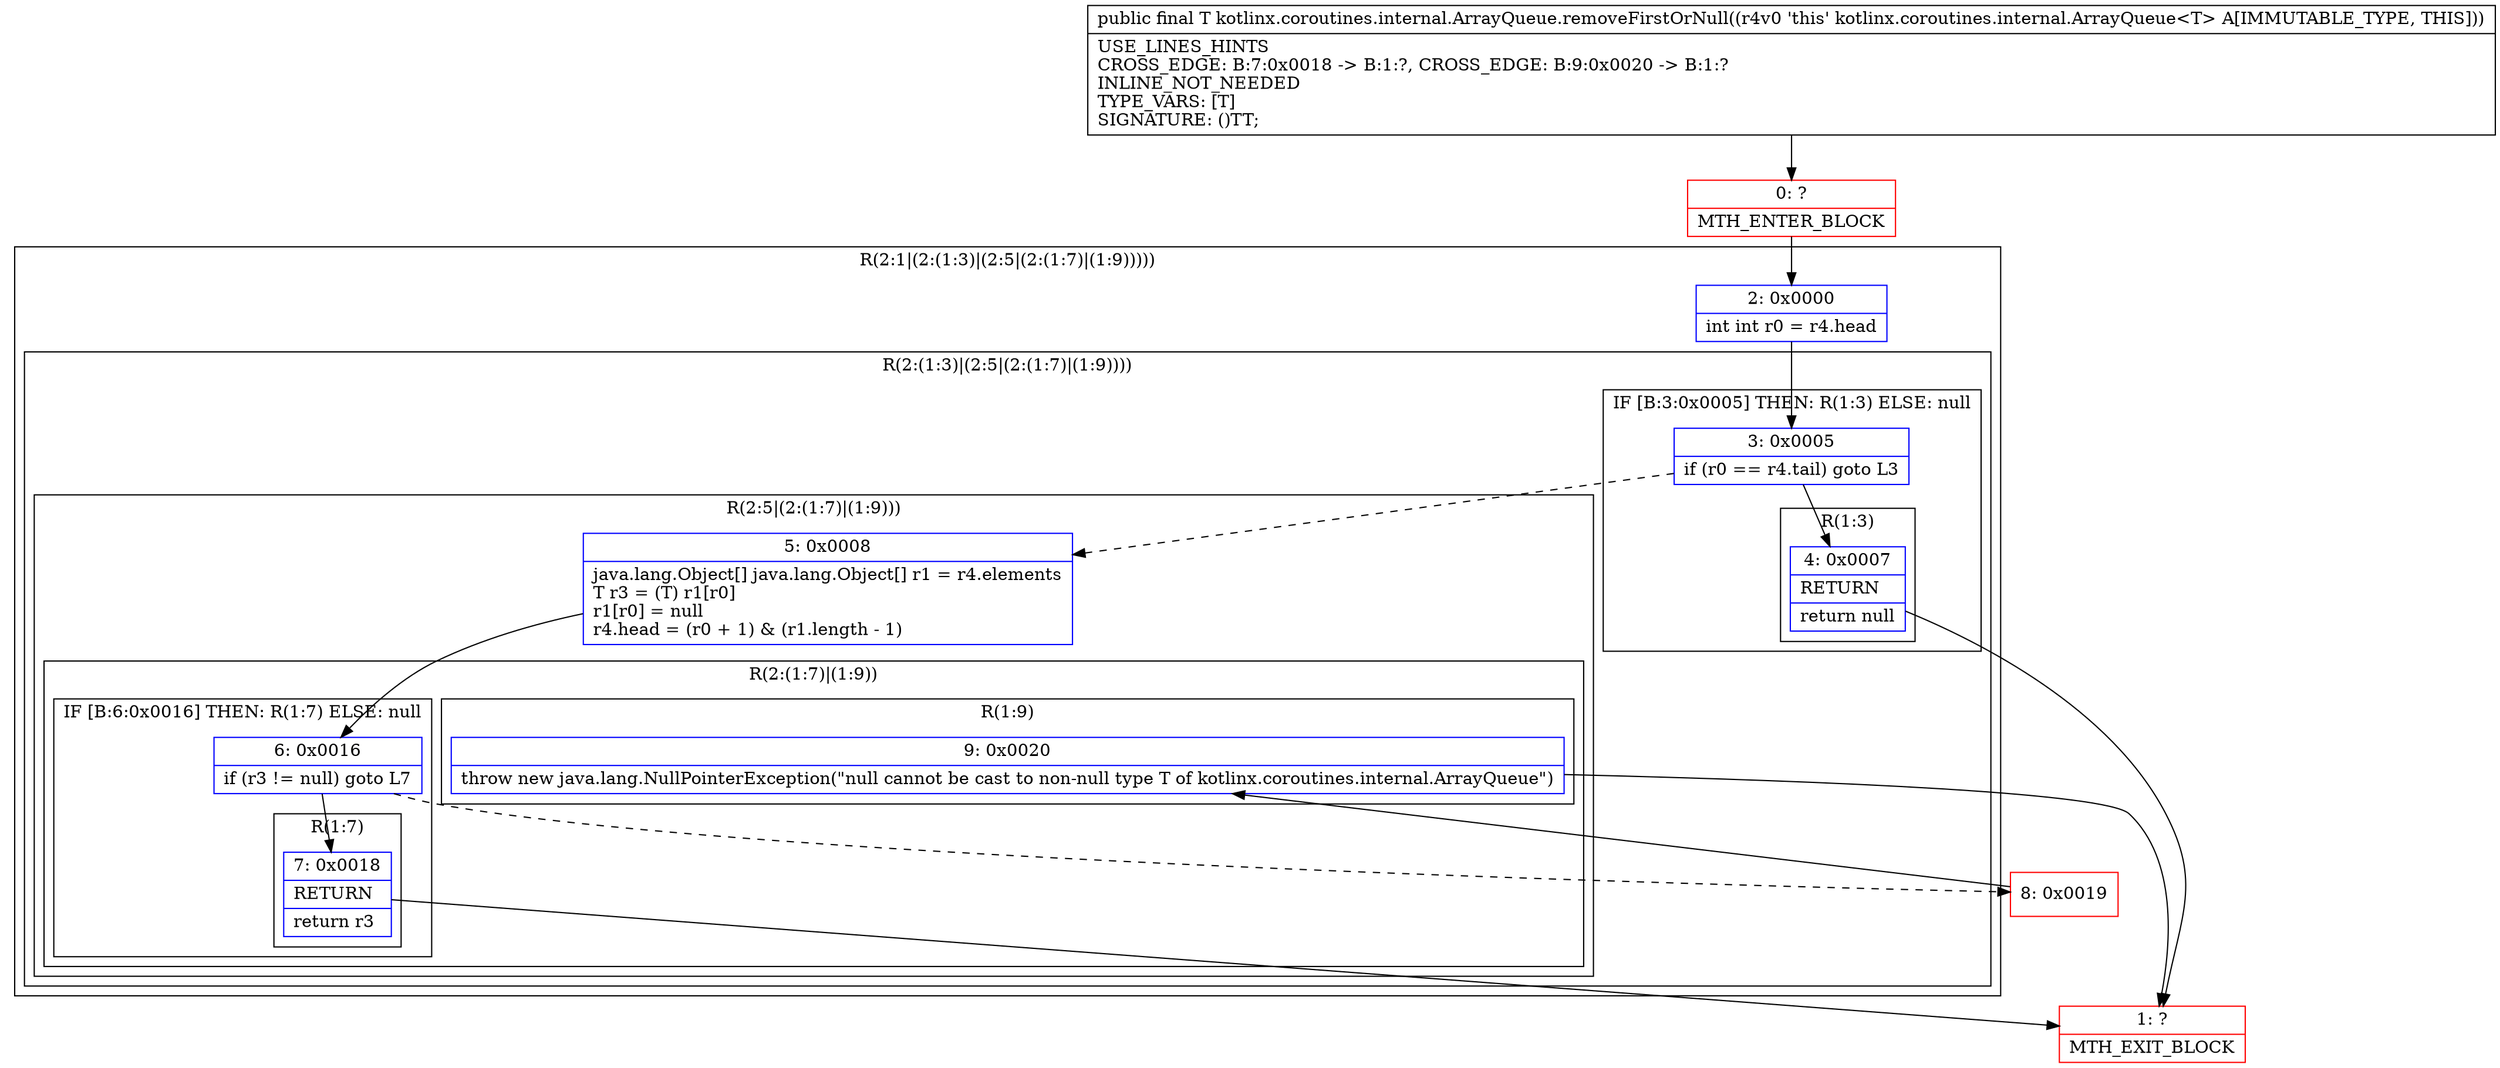 digraph "CFG forkotlinx.coroutines.internal.ArrayQueue.removeFirstOrNull()Ljava\/lang\/Object;" {
subgraph cluster_Region_1072236628 {
label = "R(2:1|(2:(1:3)|(2:5|(2:(1:7)|(1:9)))))";
node [shape=record,color=blue];
Node_2 [shape=record,label="{2\:\ 0x0000|int int r0 = r4.head\l}"];
subgraph cluster_Region_1978498682 {
label = "R(2:(1:3)|(2:5|(2:(1:7)|(1:9))))";
node [shape=record,color=blue];
subgraph cluster_IfRegion_2060210296 {
label = "IF [B:3:0x0005] THEN: R(1:3) ELSE: null";
node [shape=record,color=blue];
Node_3 [shape=record,label="{3\:\ 0x0005|if (r0 == r4.tail) goto L3\l}"];
subgraph cluster_Region_1923238190 {
label = "R(1:3)";
node [shape=record,color=blue];
Node_4 [shape=record,label="{4\:\ 0x0007|RETURN\l|return null\l}"];
}
}
subgraph cluster_Region_1312702812 {
label = "R(2:5|(2:(1:7)|(1:9)))";
node [shape=record,color=blue];
Node_5 [shape=record,label="{5\:\ 0x0008|java.lang.Object[] java.lang.Object[] r1 = r4.elements\lT r3 = (T) r1[r0]\lr1[r0] = null\lr4.head = (r0 + 1) & (r1.length \- 1)\l}"];
subgraph cluster_Region_1602706555 {
label = "R(2:(1:7)|(1:9))";
node [shape=record,color=blue];
subgraph cluster_IfRegion_1225403254 {
label = "IF [B:6:0x0016] THEN: R(1:7) ELSE: null";
node [shape=record,color=blue];
Node_6 [shape=record,label="{6\:\ 0x0016|if (r3 != null) goto L7\l}"];
subgraph cluster_Region_1045836203 {
label = "R(1:7)";
node [shape=record,color=blue];
Node_7 [shape=record,label="{7\:\ 0x0018|RETURN\l|return r3\l}"];
}
}
subgraph cluster_Region_2015422893 {
label = "R(1:9)";
node [shape=record,color=blue];
Node_9 [shape=record,label="{9\:\ 0x0020|throw new java.lang.NullPointerException(\"null cannot be cast to non\-null type T of kotlinx.coroutines.internal.ArrayQueue\")\l}"];
}
}
}
}
}
Node_0 [shape=record,color=red,label="{0\:\ ?|MTH_ENTER_BLOCK\l}"];
Node_1 [shape=record,color=red,label="{1\:\ ?|MTH_EXIT_BLOCK\l}"];
Node_8 [shape=record,color=red,label="{8\:\ 0x0019}"];
MethodNode[shape=record,label="{public final T kotlinx.coroutines.internal.ArrayQueue.removeFirstOrNull((r4v0 'this' kotlinx.coroutines.internal.ArrayQueue\<T\> A[IMMUTABLE_TYPE, THIS]))  | USE_LINES_HINTS\lCROSS_EDGE: B:7:0x0018 \-\> B:1:?, CROSS_EDGE: B:9:0x0020 \-\> B:1:?\lINLINE_NOT_NEEDED\lTYPE_VARS: [T]\lSIGNATURE: ()TT;\l}"];
MethodNode -> Node_0;Node_2 -> Node_3;
Node_3 -> Node_4;
Node_3 -> Node_5[style=dashed];
Node_4 -> Node_1;
Node_5 -> Node_6;
Node_6 -> Node_7;
Node_6 -> Node_8[style=dashed];
Node_7 -> Node_1;
Node_9 -> Node_1;
Node_0 -> Node_2;
Node_8 -> Node_9;
}

